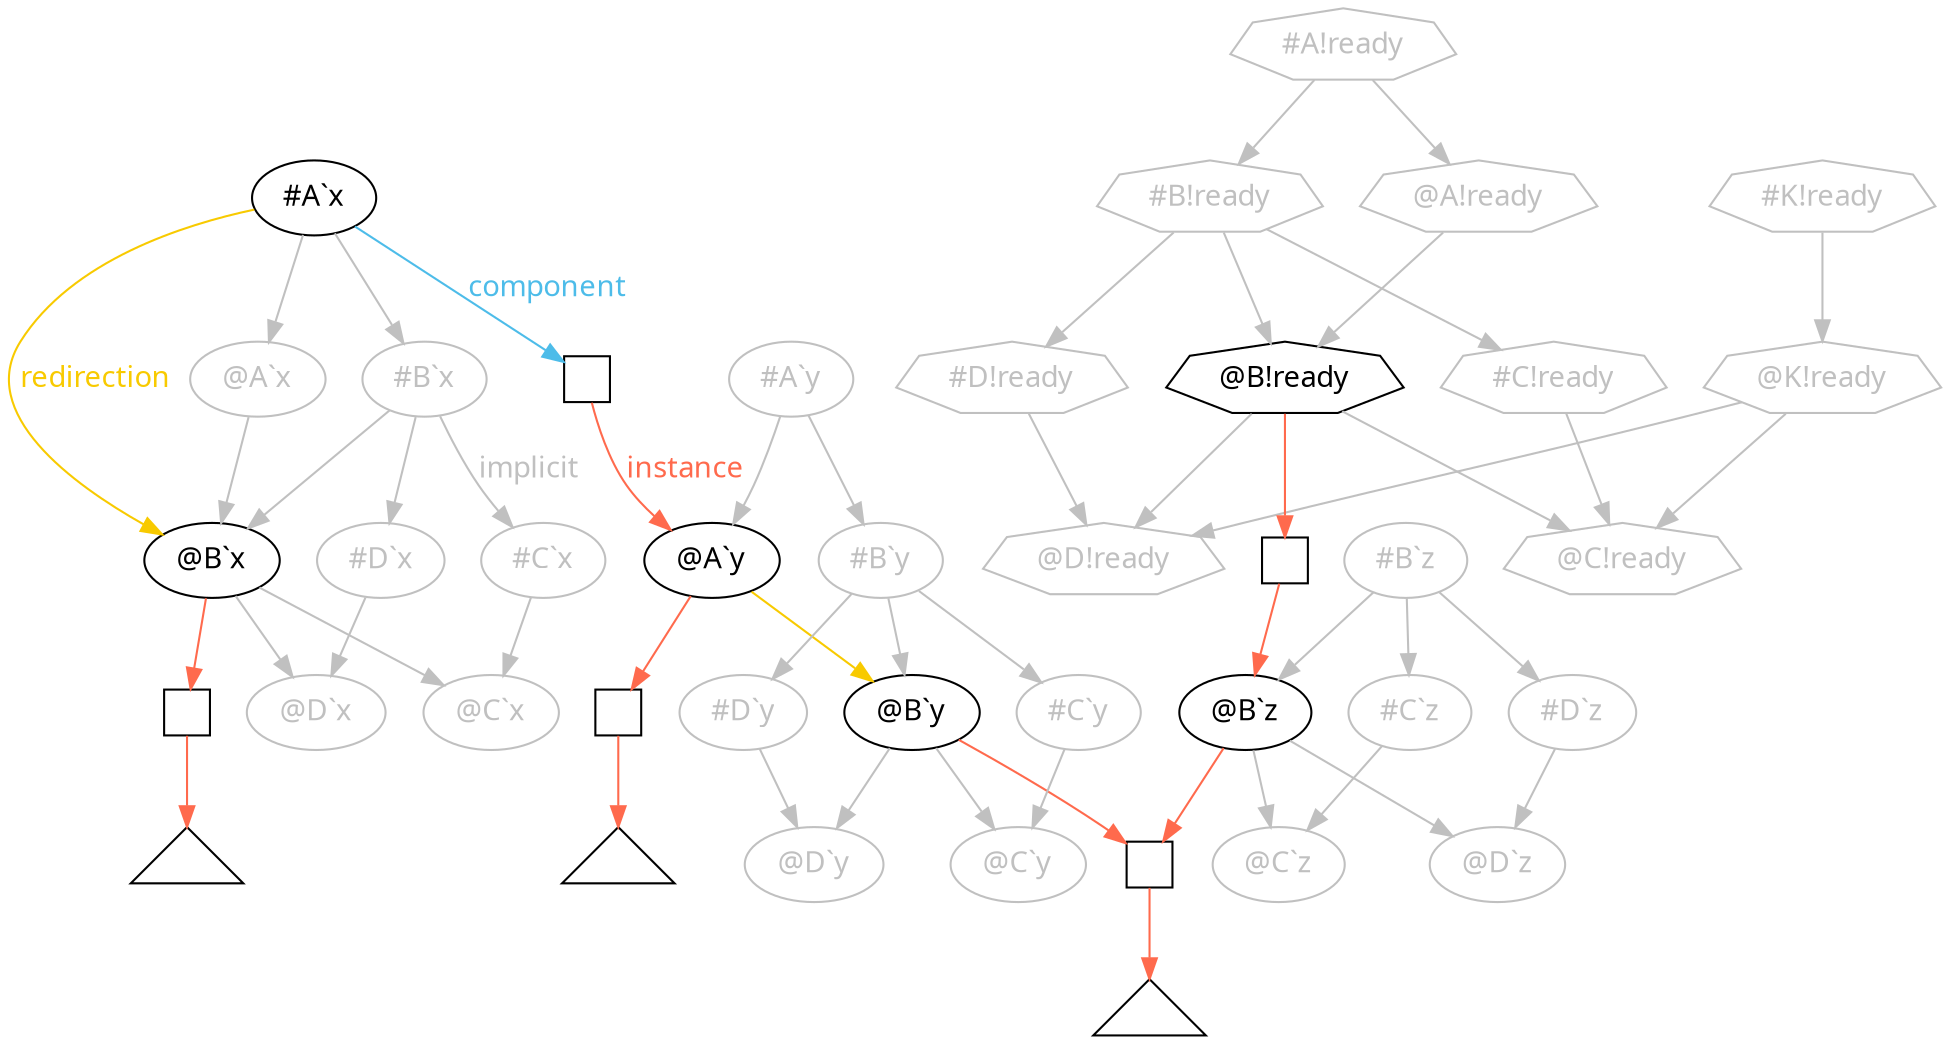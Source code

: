 digraph bender {
  node [fontname="Avenir Next"];
  edge [fontname="Avenir Next"];

  ax [label="#A`x"];
  aax [label="@A`x", color="#c0c0c0", fontcolor="#c0c0c0"];
  bx [label="#B`x", color="#c0c0c0", fontcolor="#c0c0c0"];
  bbx [label="@B`x"];
  cx [label="#C`x", color="#c0c0c0", fontcolor="#c0c0c0"];
  ccx [label="@C`x", color="#c0c0c0", fontcolor="#c0c0c0"];
  dx [label="#D`x", color="#c0c0c0", fontcolor="#c0c0c0"];
  ddx [label="@D`x", color="#c0c0c0", fontcolor="#c0c0c0"];

  ax -> aax [color="#c0c0c0"];
  ax -> bx [color="#c0c0c0"];
  ax -> bbx [color="#f8ca00", fontcolor="#f8ca00", label="redirection"];
  aax -> bbx [color="#c0c0c0"];
  bx -> bbx [color="#c0c0c0"];
  bx -> cx [color="#c0c0c0", fontcolor="#c0c0c0", label="implicit"];
  bx -> dx [color="#c0c0c0"];
  bbx -> ccx [color="#c0c0c0"];
  bbx -> ddx [color="#c0c0c0"];
  cx -> ccx [color="#c0c0c0"];
  dx -> ddx [color="#c0c0c0"];

  bbx -> w0 [color="#ff6a4d"];
  w0 -> t0 [color="#ff6a4d"];

  ay [label="#A`y", color="#c0c0c0", fontcolor="#c0c0c0"];
  aay [label="@A`y"];
  by [label="#B`y", color="#c0c0c0", fontcolor="#c0c0c0"];
  bby [label="@B`y"];
  cy [label="#C`y", color="#c0c0c0", fontcolor="#c0c0c0"];
  ccy [label="@C`y", color="#c0c0c0", fontcolor="#c0c0c0"];
  dy [label="#D`y", color="#c0c0c0", fontcolor="#c0c0c0"];
  ddy [label="@D`y", color="#c0c0c0", fontcolor="#c0c0c0"];

  ay -> aay [color="#c0c0c0"];
  ay -> by [color="#c0c0c0"];
  aay -> bby [color="#f8ca00"];
  by -> bby [color="#c0c0c0"];
  by -> cy [color="#c0c0c0"];
  by -> dy [color="#c0c0c0"];
  cy -> ccy [color="#c0c0c0"];
  dy -> ddy [color="#c0c0c0"];
  bby -> ccy [color="#c0c0c0"];
  bby -> ddy [color="#c0c0c0"];

  ax -> w1 [color="#4dbce9", fontcolor="#4dbce9", label="component"];
  w1 -> aay [color="#ff6a4d", fontcolor="#ff6a4d", label="instance"];
  aay -> w2 [color="#ff6a4d"];
  w2 -> t1 [color="#ff6a4d"];
  bby -> w3 [color="#ff6a4d"];
  bbz -> w3 [color="#ff6a4d"];
  w3 -> t2 [color="#ff6a4d"];

  bz [label="#B`z", color="#c0c0c0", fontcolor="#c0c0c0"];
  bbz [label="@B`z"];
  cz [label="#C`z", color="#c0c0c0", fontcolor="#c0c0c0"];
  dz [label="#D`z", color="#c0c0c0", fontcolor="#c0c0c0"];
  ccz [label="@C`z", color="#c0c0c0", fontcolor="#c0c0c0"];
  ddz [label="@D`z", color="#c0c0c0", fontcolor="#c0c0c0"];

  bz -> bbz [color="#c0c0c0"];
  bz -> cz [color="#c0c0c0"];
  cz -> ccz [color="#c0c0c0"];
  bz -> dz [color="#c0c0c0"];
  dz -> ddz [color="#c0c0c0"];
  bbz -> ccz [color="#c0c0c0"];
  bbz -> ddz [color="#c0c0c0"];

  kr [label="#K!ready", shape=septagon, color="#c0c0c0", fontcolor="#c0c0c0"];
  ar [label="#A!ready", shape=septagon, color="#c0c0c0", fontcolor="#c0c0c0"];
  br [label="#B!ready", shape=septagon, color="#c0c0c0", fontcolor="#c0c0c0"];
  cr [label="#C!ready", shape=septagon, color="#c0c0c0", fontcolor="#c0c0c0"];
  dr [label="#D!ready", shape=septagon, color="#c0c0c0", fontcolor="#c0c0c0"];
  kkr [label="@K!ready", shape=septagon, color="#c0c0c0", fontcolor="#c0c0c0"];
  aar [label="@A!ready", shape=septagon, color="#c0c0c0", fontcolor="#c0c0c0"];
  bbr [label="@B!ready", shape=septagon];
  ccr [label="@C!ready", shape=septagon, color="#c0c0c0", fontcolor="#c0c0c0"];
  ddr [label="@D!ready", shape=septagon, color="#c0c0c0", fontcolor="#c0c0c0"];

  kr -> kkr [color="#c0c0c0"];
  kkr -> ccr [color="#c0c0c0"];
  kkr -> ddr [color="#c0c0c0"];
  ar -> br [color="#c0c0c0"];
  ar -> aar [color="#c0c0c0"];
  aar -> bbr [color="#c0c0c0"];
  br -> bbr [color="#c0c0c0"];
  br -> cr [color="#c0c0c0"];
  br -> dr [color="#c0c0c0"];
  bbr -> ccr [color="#c0c0c0"];
  bbr -> ddr [color="#c0c0c0"];
  cr -> ccr [color="#c0c0c0"];
  dr -> ddr [color="#c0c0c0"];

  bbr -> w4 [color="#ff6a4d"];
  w4 -> bbz [color="#ff6a4d"];

  w0 [label="", shape=square, fixedsize=true, width=0.3];
  w1 [label="", shape=square, fixedsize=true, width=0.3];
  w2 [label="", shape=square, fixedsize=true, width=0.3];
  w3 [label="", shape=square, fixedsize=true, width=0.3];
  w4 [label="", shape=square, fixedsize=true, width=0.3];
  t0 [label="", shape=triangle, fixedsize=true];
  t1 [label="", shape=triangle, fixedsize=true];
  t2 [label="", shape=triangle, fixedsize=true];

}
